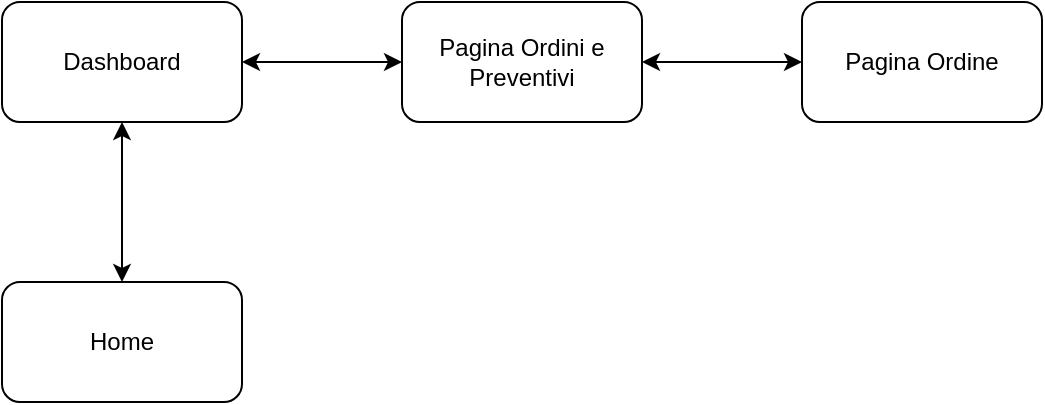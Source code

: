<mxfile version="13.9.9" type="device"><diagram id="BOhLPvf3C6RuJi-qORHt" name="Pagina-1"><mxGraphModel dx="1086" dy="806" grid="1" gridSize="10" guides="1" tooltips="1" connect="1" arrows="1" fold="1" page="1" pageScale="1" pageWidth="827" pageHeight="1169" math="0" shadow="0"><root><mxCell id="0"/><mxCell id="1" parent="0"/><mxCell id="3sYuy4cCXxGcHRygzoOR-1" value="Home" style="rounded=1;whiteSpace=wrap;html=1;" parent="1" vertex="1"><mxGeometry x="350" y="380" width="120" height="60" as="geometry"/></mxCell><mxCell id="3sYuy4cCXxGcHRygzoOR-2" value="Dashboard" style="whiteSpace=wrap;html=1;rounded=1;" parent="1" vertex="1"><mxGeometry x="350" y="240" width="120" height="60" as="geometry"/></mxCell><mxCell id="3sYuy4cCXxGcHRygzoOR-4" value="" style="endArrow=classic;startArrow=classic;html=1;entryX=0.5;entryY=1;entryDx=0;entryDy=0;exitX=0.5;exitY=0;exitDx=0;exitDy=0;" parent="1" source="3sYuy4cCXxGcHRygzoOR-1" target="3sYuy4cCXxGcHRygzoOR-2" edge="1"><mxGeometry width="50" height="50" relative="1" as="geometry"><mxPoint x="400" y="380" as="sourcePoint"/><mxPoint x="450" y="330" as="targetPoint"/></mxGeometry></mxCell><mxCell id="3sYuy4cCXxGcHRygzoOR-5" value="Pagina Ordini e Preventivi" style="whiteSpace=wrap;html=1;rounded=1;" parent="1" vertex="1"><mxGeometry x="550" y="240" width="120" height="60" as="geometry"/></mxCell><mxCell id="3sYuy4cCXxGcHRygzoOR-7" value="" style="endArrow=classic;startArrow=classic;html=1;entryX=0;entryY=0.5;entryDx=0;entryDy=0;exitX=1;exitY=0.5;exitDx=0;exitDy=0;" parent="1" source="3sYuy4cCXxGcHRygzoOR-2" target="3sYuy4cCXxGcHRygzoOR-5" edge="1"><mxGeometry width="50" height="50" relative="1" as="geometry"><mxPoint x="390" y="440" as="sourcePoint"/><mxPoint x="540" y="280" as="targetPoint"/></mxGeometry></mxCell><mxCell id="3sYuy4cCXxGcHRygzoOR-10" value="Pagina Ordine" style="whiteSpace=wrap;html=1;rounded=1;" parent="1" vertex="1"><mxGeometry x="750" y="240" width="120" height="60" as="geometry"/></mxCell><mxCell id="3sYuy4cCXxGcHRygzoOR-14" value="" style="endArrow=classic;startArrow=classic;html=1;entryX=0;entryY=0.5;entryDx=0;entryDy=0;exitX=1;exitY=0.5;exitDx=0;exitDy=0;" parent="1" source="3sYuy4cCXxGcHRygzoOR-5" target="3sYuy4cCXxGcHRygzoOR-10" edge="1"><mxGeometry width="50" height="50" relative="1" as="geometry"><mxPoint x="590" y="470" as="sourcePoint"/><mxPoint x="640" y="420" as="targetPoint"/></mxGeometry></mxCell></root></mxGraphModel></diagram></mxfile>